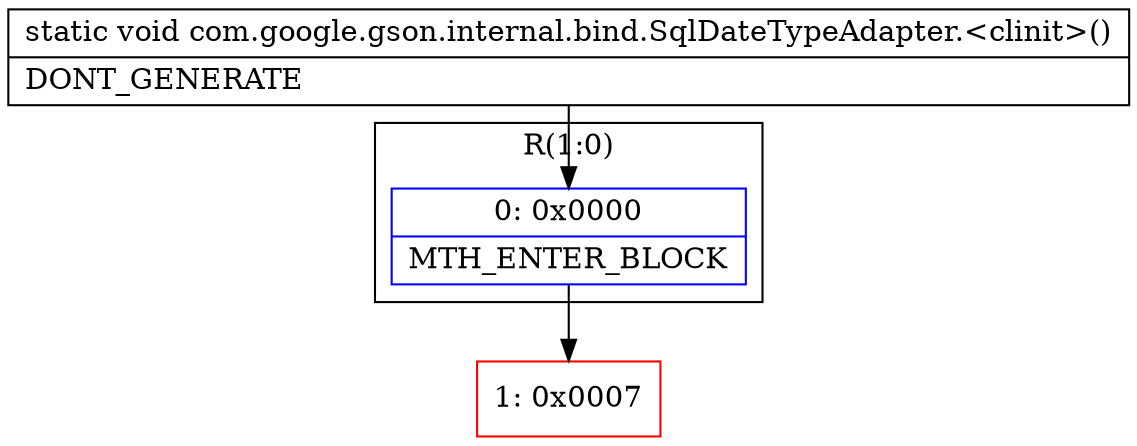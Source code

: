 digraph "CFG forcom.google.gson.internal.bind.SqlDateTypeAdapter.\<clinit\>()V" {
subgraph cluster_Region_1652648636 {
label = "R(1:0)";
node [shape=record,color=blue];
Node_0 [shape=record,label="{0\:\ 0x0000|MTH_ENTER_BLOCK\l}"];
}
Node_1 [shape=record,color=red,label="{1\:\ 0x0007}"];
MethodNode[shape=record,label="{static void com.google.gson.internal.bind.SqlDateTypeAdapter.\<clinit\>()  | DONT_GENERATE\l}"];
MethodNode -> Node_0;
Node_0 -> Node_1;
}

